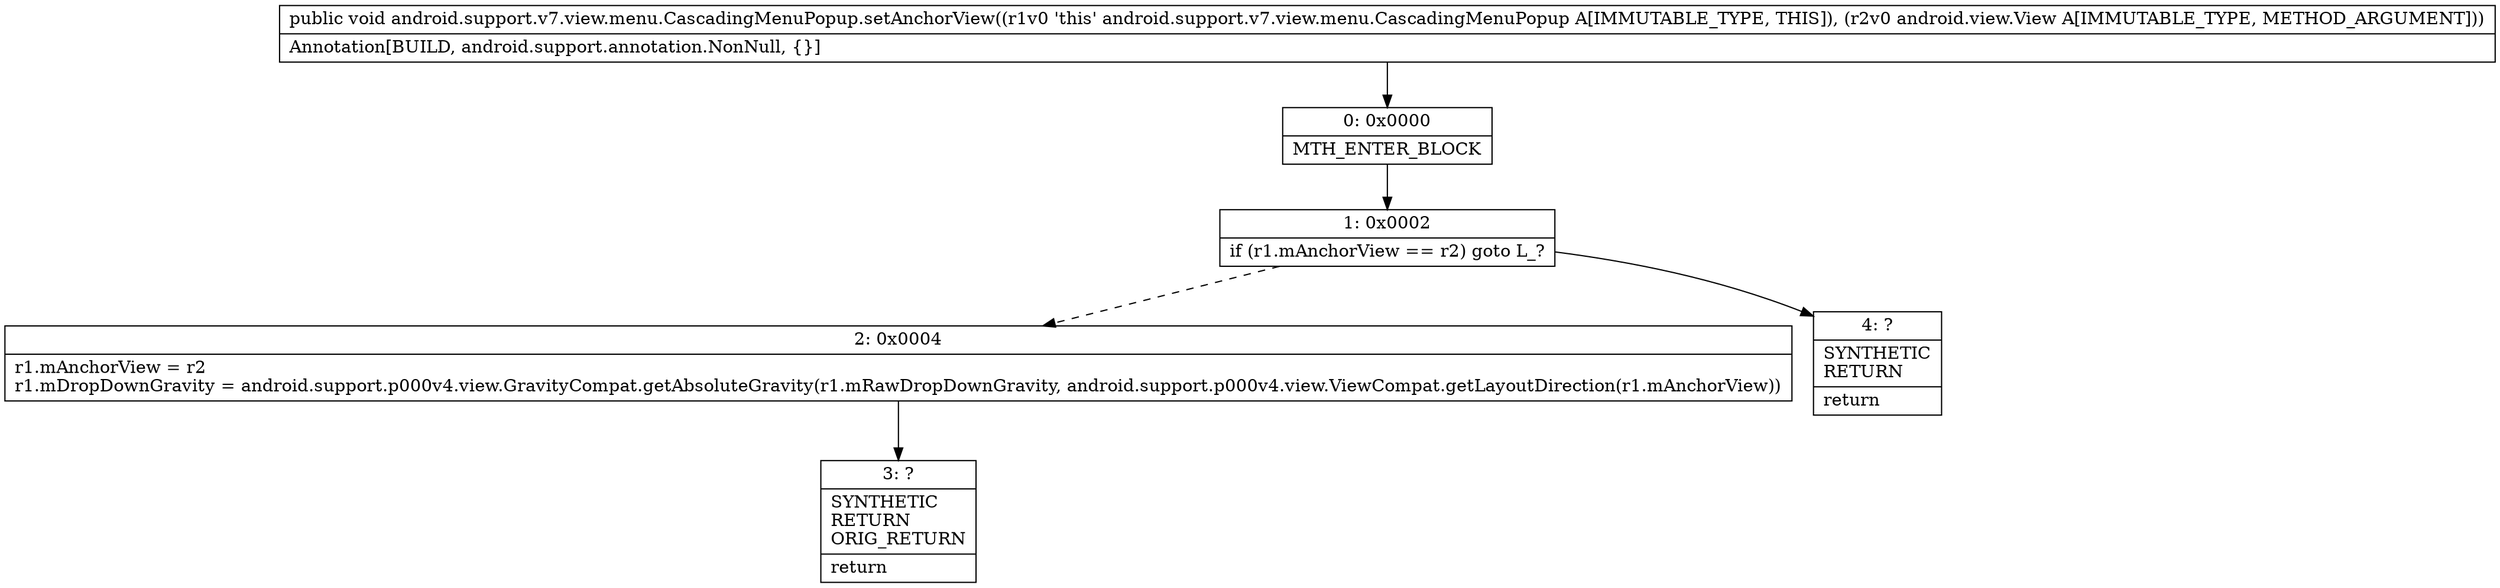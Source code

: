 digraph "CFG forandroid.support.v7.view.menu.CascadingMenuPopup.setAnchorView(Landroid\/view\/View;)V" {
Node_0 [shape=record,label="{0\:\ 0x0000|MTH_ENTER_BLOCK\l}"];
Node_1 [shape=record,label="{1\:\ 0x0002|if (r1.mAnchorView == r2) goto L_?\l}"];
Node_2 [shape=record,label="{2\:\ 0x0004|r1.mAnchorView = r2\lr1.mDropDownGravity = android.support.p000v4.view.GravityCompat.getAbsoluteGravity(r1.mRawDropDownGravity, android.support.p000v4.view.ViewCompat.getLayoutDirection(r1.mAnchorView))\l}"];
Node_3 [shape=record,label="{3\:\ ?|SYNTHETIC\lRETURN\lORIG_RETURN\l|return\l}"];
Node_4 [shape=record,label="{4\:\ ?|SYNTHETIC\lRETURN\l|return\l}"];
MethodNode[shape=record,label="{public void android.support.v7.view.menu.CascadingMenuPopup.setAnchorView((r1v0 'this' android.support.v7.view.menu.CascadingMenuPopup A[IMMUTABLE_TYPE, THIS]), (r2v0 android.view.View A[IMMUTABLE_TYPE, METHOD_ARGUMENT]))  | Annotation[BUILD, android.support.annotation.NonNull, \{\}]\l}"];
MethodNode -> Node_0;
Node_0 -> Node_1;
Node_1 -> Node_2[style=dashed];
Node_1 -> Node_4;
Node_2 -> Node_3;
}

